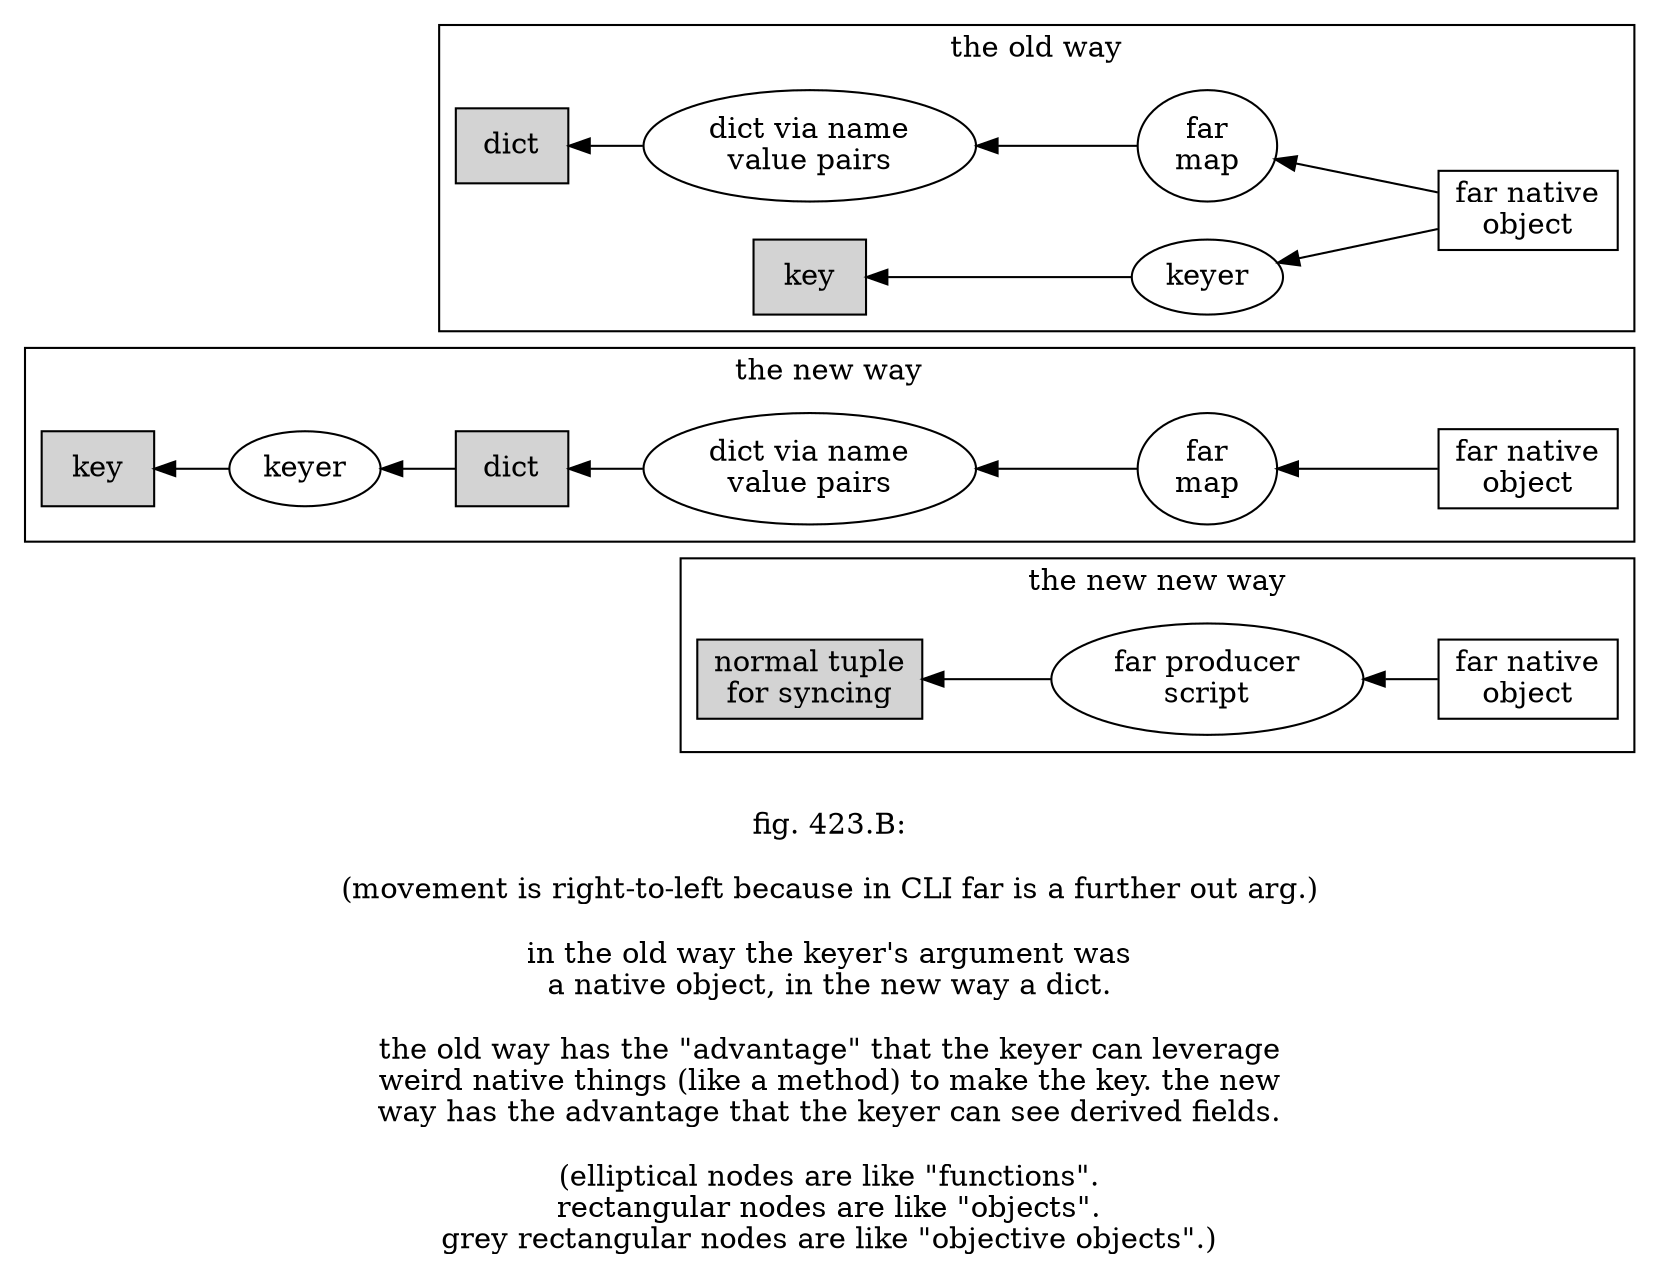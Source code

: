 digraph g {


/* nodes */

subgraph cluster_2 {

label="the new new way"

nn_far_native_object[label="far native\nobject" shape=rect]
nn_far_native_object->nn_script
nn_script[label="far producer\nscript"]
nn_script->nn_tuple
nn_tuple[label="normal tuple\nfor syncing" shape=rect style=filled]
}
subgraph cluster_1 {

label="the new way"

n_dvn[label="dict via name
value pairs
"
]
n_key[label="key"
style=filled
shape=rect
]
n_keyer[label="keyer"
]
n_dict[label="dict"
style=filled
shape=rect
]
n_far_map[label="far
map"
]
n_far_native_object[label="far native
object
"
shape=rect
]
}

subgraph cluster_0 {

label="the old way"

n_o_dvn[label="dict via name
value pairs
"
]
n_o_key[label="key"
style=filled
shape=rect
]
n_o_keyer[label="keyer"
]
n_o_dict[label="dict"
style=filled
shape=rect
]
n_o_far_map[label="far
map
"
]
n_o_far_native_object[label="far native
object
"
shape=rect
]
}


/* associations */

n_dict->n_keyer
n_dvn->n_dict
n_far_map->n_dvn
n_far_native_object->n_far_map
n_keyer->n_key


n_o_keyer->n_o_key
n_o_dvn->n_o_dict
n_o_far_native_object->n_o_far_map->n_o_dvn
n_o_far_native_object->n_o_keyer


label="
fig. 423.B:

(movement is right-to-left because in CLI far is a further out arg.)

in the old way the keyer's argument was
a native object, in the new way a dict.

the old way has the \"advantage\" that the keyer can leverage
weird native things (like a method) to make the key. the new
way has the advantage that the keyer can see derived fields.

(elliptical nodes are like \"functions\".
rectangular nodes are like \"objects\".
grey rectangular nodes are like \"objective objects\".)
"

rankdir=RL
}
/*
#born.
*/
